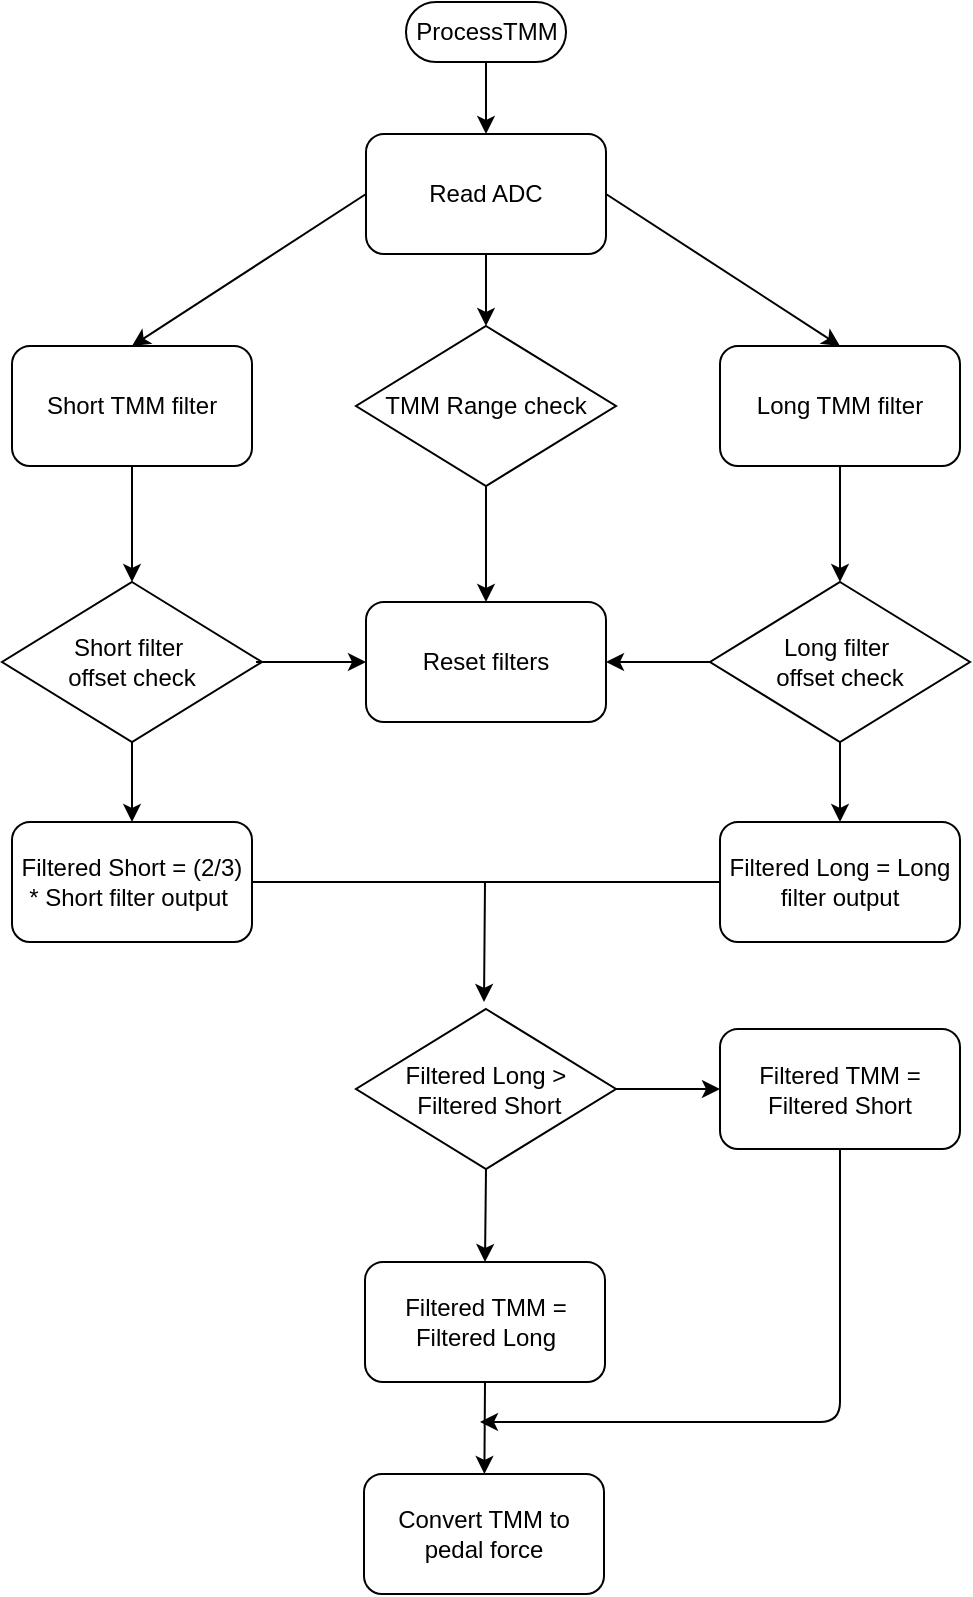 <mxfile type="device" version="12.2.9" pages="1"><diagram id="ex-4rACd3DUe0tAoLqKq" name="Page-1"><mxGraphModel grid="1" shadow="0" math="0" pageHeight="1169" pageWidth="827" pageScale="1" page="1" fold="1" arrows="1" connect="1" tooltips="1" guides="1" gridSize="10" dy="751" dx="1059"><root><mxCell id="0"/><mxCell id="1" parent="0"/><mxCell id="AN7Q7E7kOElSsEJsB5UK-1" value="ProcessTMM" parent="1" style="html=1;dashed=0;whitespace=wrap;shape=mxgraph.dfd.start" vertex="1"><mxGeometry as="geometry" height="30" width="80" x="373" y="40"/></mxCell><mxCell id="AN7Q7E7kOElSsEJsB5UK-3" value="Read ADC" parent="1" style="rounded=1;whiteSpace=wrap;html=1;" vertex="1"><mxGeometry as="geometry" height="60" width="120" x="353" y="106"/></mxCell><mxCell id="AN7Q7E7kOElSsEJsB5UK-5" value="Short TMM filter" parent="1" style="rounded=1;whiteSpace=wrap;html=1;" vertex="1"><mxGeometry as="geometry" height="60" width="120" x="176" y="212"/></mxCell><mxCell id="AN7Q7E7kOElSsEJsB5UK-6" value="Long TMM filter" parent="1" style="rounded=1;whiteSpace=wrap;html=1;" vertex="1"><mxGeometry as="geometry" height="60" width="120" x="530" y="212"/></mxCell><mxCell id="AN7Q7E7kOElSsEJsB5UK-8" value="TMM Range check" parent="1" style="rhombus;whiteSpace=wrap;html=1;" vertex="1"><mxGeometry as="geometry" height="80" width="130" x="348" y="202"/></mxCell><mxCell id="AN7Q7E7kOElSsEJsB5UK-9" value="" parent="1" style="endArrow=classic;html=1;exitX=0.5;exitY=1;exitDx=0;exitDy=0;entryX=0.5;entryY=0;entryDx=0;entryDy=0;" edge="1" source="AN7Q7E7kOElSsEJsB5UK-3" target="AN7Q7E7kOElSsEJsB5UK-8"><mxGeometry as="geometry" height="50" width="50" relative="1"><mxPoint as="sourcePoint" x="180" y="350"/><mxPoint as="targetPoint" x="230" y="300"/></mxGeometry></mxCell><mxCell id="AN7Q7E7kOElSsEJsB5UK-12" value="" parent="1" style="endArrow=classic;html=1;entryX=0.5;entryY=0;entryDx=0;entryDy=0;" edge="1" target="AN7Q7E7kOElSsEJsB5UK-6"><mxGeometry as="geometry" height="50" width="50" relative="1"><mxPoint as="sourcePoint" x="473" y="136"/><mxPoint as="targetPoint" x="523" y="86"/></mxGeometry></mxCell><mxCell id="AN7Q7E7kOElSsEJsB5UK-13" value="" parent="1" style="endArrow=classic;html=1;exitX=0;exitY=0.5;exitDx=0;exitDy=0;entryX=0.5;entryY=0;entryDx=0;entryDy=0;" edge="1" source="AN7Q7E7kOElSsEJsB5UK-3" target="AN7Q7E7kOElSsEJsB5UK-5"><mxGeometry as="geometry" height="50" width="50" relative="1"><mxPoint as="sourcePoint" x="180" y="350"/><mxPoint as="targetPoint" x="230" y="300"/></mxGeometry></mxCell><mxCell id="AN7Q7E7kOElSsEJsB5UK-15" value="" parent="1" style="endArrow=classic;html=1;exitX=0.5;exitY=1;exitDx=0;exitDy=0;entryX=0.5;entryY=0;entryDx=0;entryDy=0;" edge="1" source="AN7Q7E7kOElSsEJsB5UK-8" target="AN7Q7E7kOElSsEJsB5UK-16"><mxGeometry as="geometry" height="50" width="50" relative="1"><mxPoint as="sourcePoint" x="180" y="350"/><mxPoint as="targetPoint" x="413" y="330"/></mxGeometry></mxCell><mxCell id="AN7Q7E7kOElSsEJsB5UK-16" value="Reset filters" parent="1" style="rounded=1;whiteSpace=wrap;html=1;" vertex="1"><mxGeometry as="geometry" height="60" width="120" x="353" y="340"/></mxCell><mxCell id="AN7Q7E7kOElSsEJsB5UK-20" value="" parent="1" style="endArrow=classic;html=1;exitX=0.5;exitY=1;exitDx=0;exitDy=0;entryX=0.5;entryY=0;entryDx=0;entryDy=0;" edge="1" source="AN7Q7E7kOElSsEJsB5UK-5"><mxGeometry as="geometry" height="50" width="50" relative="1"><mxPoint as="sourcePoint" x="50" y="460"/><mxPoint as="targetPoint" x="236" y="330"/></mxGeometry></mxCell><mxCell id="AN7Q7E7kOElSsEJsB5UK-21" value="" parent="1" style="endArrow=classic;html=1;exitX=0.5;exitY=1;exitDx=0;exitDy=0;entryX=0.5;entryY=0;entryDx=0;entryDy=0;" edge="1" source="AN7Q7E7kOElSsEJsB5UK-6"><mxGeometry as="geometry" height="50" width="50" relative="1"><mxPoint as="sourcePoint" x="50" y="460"/><mxPoint as="targetPoint" x="590" y="330"/></mxGeometry></mxCell><mxCell id="AN7Q7E7kOElSsEJsB5UK-49" parent="1" style="edgeStyle=orthogonalEdgeStyle;rounded=0;orthogonalLoop=1;jettySize=auto;html=1;exitX=0.5;exitY=1;exitDx=0;exitDy=0;entryX=0.5;entryY=0;entryDx=0;entryDy=0;" edge="1" source="AN7Q7E7kOElSsEJsB5UK-24" target="AN7Q7E7kOElSsEJsB5UK-47"><mxGeometry as="geometry" relative="1"/></mxCell><mxCell id="AN7Q7E7kOElSsEJsB5UK-24" value="Short filter&amp;nbsp;&lt;br&gt;offset check" parent="1" style="rhombus;whiteSpace=wrap;html=1;" vertex="1"><mxGeometry as="geometry" height="80" width="130" x="171" y="330"/></mxCell><mxCell id="AN7Q7E7kOElSsEJsB5UK-25" value="Long filter&amp;nbsp;&lt;br&gt;offset check" parent="1" style="rhombus;whiteSpace=wrap;html=1;" vertex="1"><mxGeometry as="geometry" height="80" width="130" x="525" y="330"/></mxCell><mxCell id="AN7Q7E7kOElSsEJsB5UK-26" value="" parent="1" style="endArrow=classic;html=1;entryX=0;entryY=0.5;entryDx=0;entryDy=0;" edge="1" target="AN7Q7E7kOElSsEJsB5UK-16"><mxGeometry as="geometry" height="50" width="50" relative="1"><mxPoint as="sourcePoint" x="298" y="370"/><mxPoint as="targetPoint" x="348" y="320"/></mxGeometry></mxCell><mxCell id="AN7Q7E7kOElSsEJsB5UK-27" value="" parent="1" style="endArrow=classic;html=1;exitX=0;exitY=0.5;exitDx=0;exitDy=0;entryX=1;entryY=0.5;entryDx=0;entryDy=0;" edge="1" source="AN7Q7E7kOElSsEJsB5UK-25" target="AN7Q7E7kOElSsEJsB5UK-16"><mxGeometry as="geometry" height="50" width="50" relative="1"><mxPoint as="sourcePoint" x="50" y="480"/><mxPoint as="targetPoint" x="100" y="430"/></mxGeometry></mxCell><mxCell id="AN7Q7E7kOElSsEJsB5UK-29" value="Filtered Long &amp;gt;&lt;br&gt;&amp;nbsp;Filtered Short" parent="1" style="rhombus;whiteSpace=wrap;html=1;" vertex="1"><mxGeometry as="geometry" height="80" width="130" x="348" y="543.5"/></mxCell><mxCell id="AN7Q7E7kOElSsEJsB5UK-31" value="Filtered Long = Long filter output" parent="1" style="rounded=1;whiteSpace=wrap;html=1;" vertex="1"><mxGeometry as="geometry" height="60" width="120" x="530" y="450"/></mxCell><mxCell id="AN7Q7E7kOElSsEJsB5UK-32" value="Filtered TMM = Filtered Short" parent="1" style="rounded=1;whiteSpace=wrap;html=1;" vertex="1"><mxGeometry as="geometry" height="60" width="120" x="530" y="553.5"/></mxCell><mxCell id="AN7Q7E7kOElSsEJsB5UK-35" value="" parent="1" style="endArrow=classic;html=1;exitX=0.5;exitY=1;exitDx=0;exitDy=0;entryX=0.5;entryY=0;entryDx=0;entryDy=0;" edge="1" source="AN7Q7E7kOElSsEJsB5UK-25" target="AN7Q7E7kOElSsEJsB5UK-31"><mxGeometry as="geometry" height="50" width="50" relative="1"><mxPoint as="sourcePoint" x="50" y="700"/><mxPoint as="targetPoint" x="100" y="650"/></mxGeometry></mxCell><mxCell id="AN7Q7E7kOElSsEJsB5UK-36" value="" parent="1" style="endArrow=classic;html=1;exitX=0.5;exitY=0.5;exitDx=0;exitDy=15;exitPerimeter=0;entryX=0.5;entryY=0;entryDx=0;entryDy=0;" edge="1" source="AN7Q7E7kOElSsEJsB5UK-1" target="AN7Q7E7kOElSsEJsB5UK-3"><mxGeometry as="geometry" height="50" width="50" relative="1"><mxPoint as="sourcePoint" x="50" y="700"/><mxPoint as="targetPoint" x="100" y="650"/></mxGeometry></mxCell><mxCell id="AN7Q7E7kOElSsEJsB5UK-53" value="" parent="1" style="edgeStyle=orthogonalEdgeStyle;rounded=0;orthogonalLoop=1;jettySize=auto;html=1;" edge="1" source="AN7Q7E7kOElSsEJsB5UK-47"><mxGeometry as="geometry" relative="1"><mxPoint as="targetPoint" x="412" y="540"/></mxGeometry></mxCell><mxCell id="AN7Q7E7kOElSsEJsB5UK-47" value="Filtered Short = (2/3) * Short filter output&amp;nbsp;" parent="1" style="rounded=1;whiteSpace=wrap;html=1;" vertex="1"><mxGeometry as="geometry" height="60" width="120" x="176" y="450"/></mxCell><mxCell id="AN7Q7E7kOElSsEJsB5UK-55" value="" parent="1" style="endArrow=none;html=1;exitX=0;exitY=0.5;exitDx=0;exitDy=0;" edge="1" source="AN7Q7E7kOElSsEJsB5UK-31"><mxGeometry as="geometry" height="50" width="50" relative="1"><mxPoint as="sourcePoint" x="170" y="840"/><mxPoint as="targetPoint" x="410" y="480"/></mxGeometry></mxCell><mxCell id="AN7Q7E7kOElSsEJsB5UK-56" value="Filtered TMM = Filtered Long" parent="1" style="rounded=1;whiteSpace=wrap;html=1;" vertex="1"><mxGeometry as="geometry" height="60" width="120" x="352.5" y="670"/></mxCell><mxCell id="AN7Q7E7kOElSsEJsB5UK-57" value="" parent="1" style="endArrow=classic;html=1;exitX=0.5;exitY=1;exitDx=0;exitDy=0;entryX=0.5;entryY=0;entryDx=0;entryDy=0;" edge="1" source="AN7Q7E7kOElSsEJsB5UK-29" target="AN7Q7E7kOElSsEJsB5UK-56"><mxGeometry as="geometry" height="50" width="50" relative="1"><mxPoint as="sourcePoint" x="170" y="800"/><mxPoint as="targetPoint" x="220" y="750"/></mxGeometry></mxCell><mxCell id="AN7Q7E7kOElSsEJsB5UK-58" value="" parent="1" style="endArrow=classic;html=1;exitX=1;exitY=0.5;exitDx=0;exitDy=0;entryX=0;entryY=0.5;entryDx=0;entryDy=0;" edge="1" source="AN7Q7E7kOElSsEJsB5UK-29" target="AN7Q7E7kOElSsEJsB5UK-32"><mxGeometry as="geometry" height="50" width="50" relative="1"><mxPoint as="sourcePoint" x="170" y="800"/><mxPoint as="targetPoint" x="220" y="750"/></mxGeometry></mxCell><mxCell id="AN7Q7E7kOElSsEJsB5UK-59" value="Convert TMM to pedal force" parent="1" style="rounded=1;whiteSpace=wrap;html=1;" vertex="1"><mxGeometry as="geometry" height="60" width="120" x="352" y="776"/></mxCell><mxCell id="AN7Q7E7kOElSsEJsB5UK-60" value="" parent="1" style="endArrow=classic;html=1;exitX=0.5;exitY=1;exitDx=0;exitDy=0;" edge="1" source="AN7Q7E7kOElSsEJsB5UK-56" target="AN7Q7E7kOElSsEJsB5UK-59"><mxGeometry as="geometry" height="50" width="50" relative="1"><mxPoint as="sourcePoint" x="170" y="910"/><mxPoint as="targetPoint" x="220" y="860"/></mxGeometry></mxCell><mxCell id="t0vsMIHXNdl6KCegOUqF-1" value="" parent="1" style="endArrow=classic;html=1;exitX=0.5;exitY=1;exitDx=0;exitDy=0;" edge="1" source="AN7Q7E7kOElSsEJsB5UK-32"><mxGeometry as="geometry" height="50" width="50" relative="1"><mxPoint as="sourcePoint" x="170" y="910"/><mxPoint as="targetPoint" x="410" y="750"/><Array as="points"><mxPoint x="590" y="750"/></Array></mxGeometry></mxCell></root></mxGraphModel></diagram></mxfile>